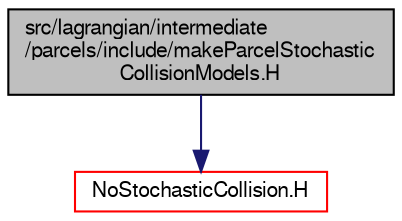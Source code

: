 digraph "src/lagrangian/intermediate/parcels/include/makeParcelStochasticCollisionModels.H"
{
  bgcolor="transparent";
  edge [fontname="FreeSans",fontsize="10",labelfontname="FreeSans",labelfontsize="10"];
  node [fontname="FreeSans",fontsize="10",shape=record];
  Node1 [label="src/lagrangian/intermediate\l/parcels/include/makeParcelStochastic\lCollisionModels.H",height=0.2,width=0.4,color="black", fillcolor="grey75", style="filled" fontcolor="black"];
  Node1 -> Node2 [color="midnightblue",fontsize="10",style="solid",fontname="FreeSans"];
  Node2 [label="NoStochasticCollision.H",height=0.2,width=0.4,color="red",URL="$a06284.html"];
}
